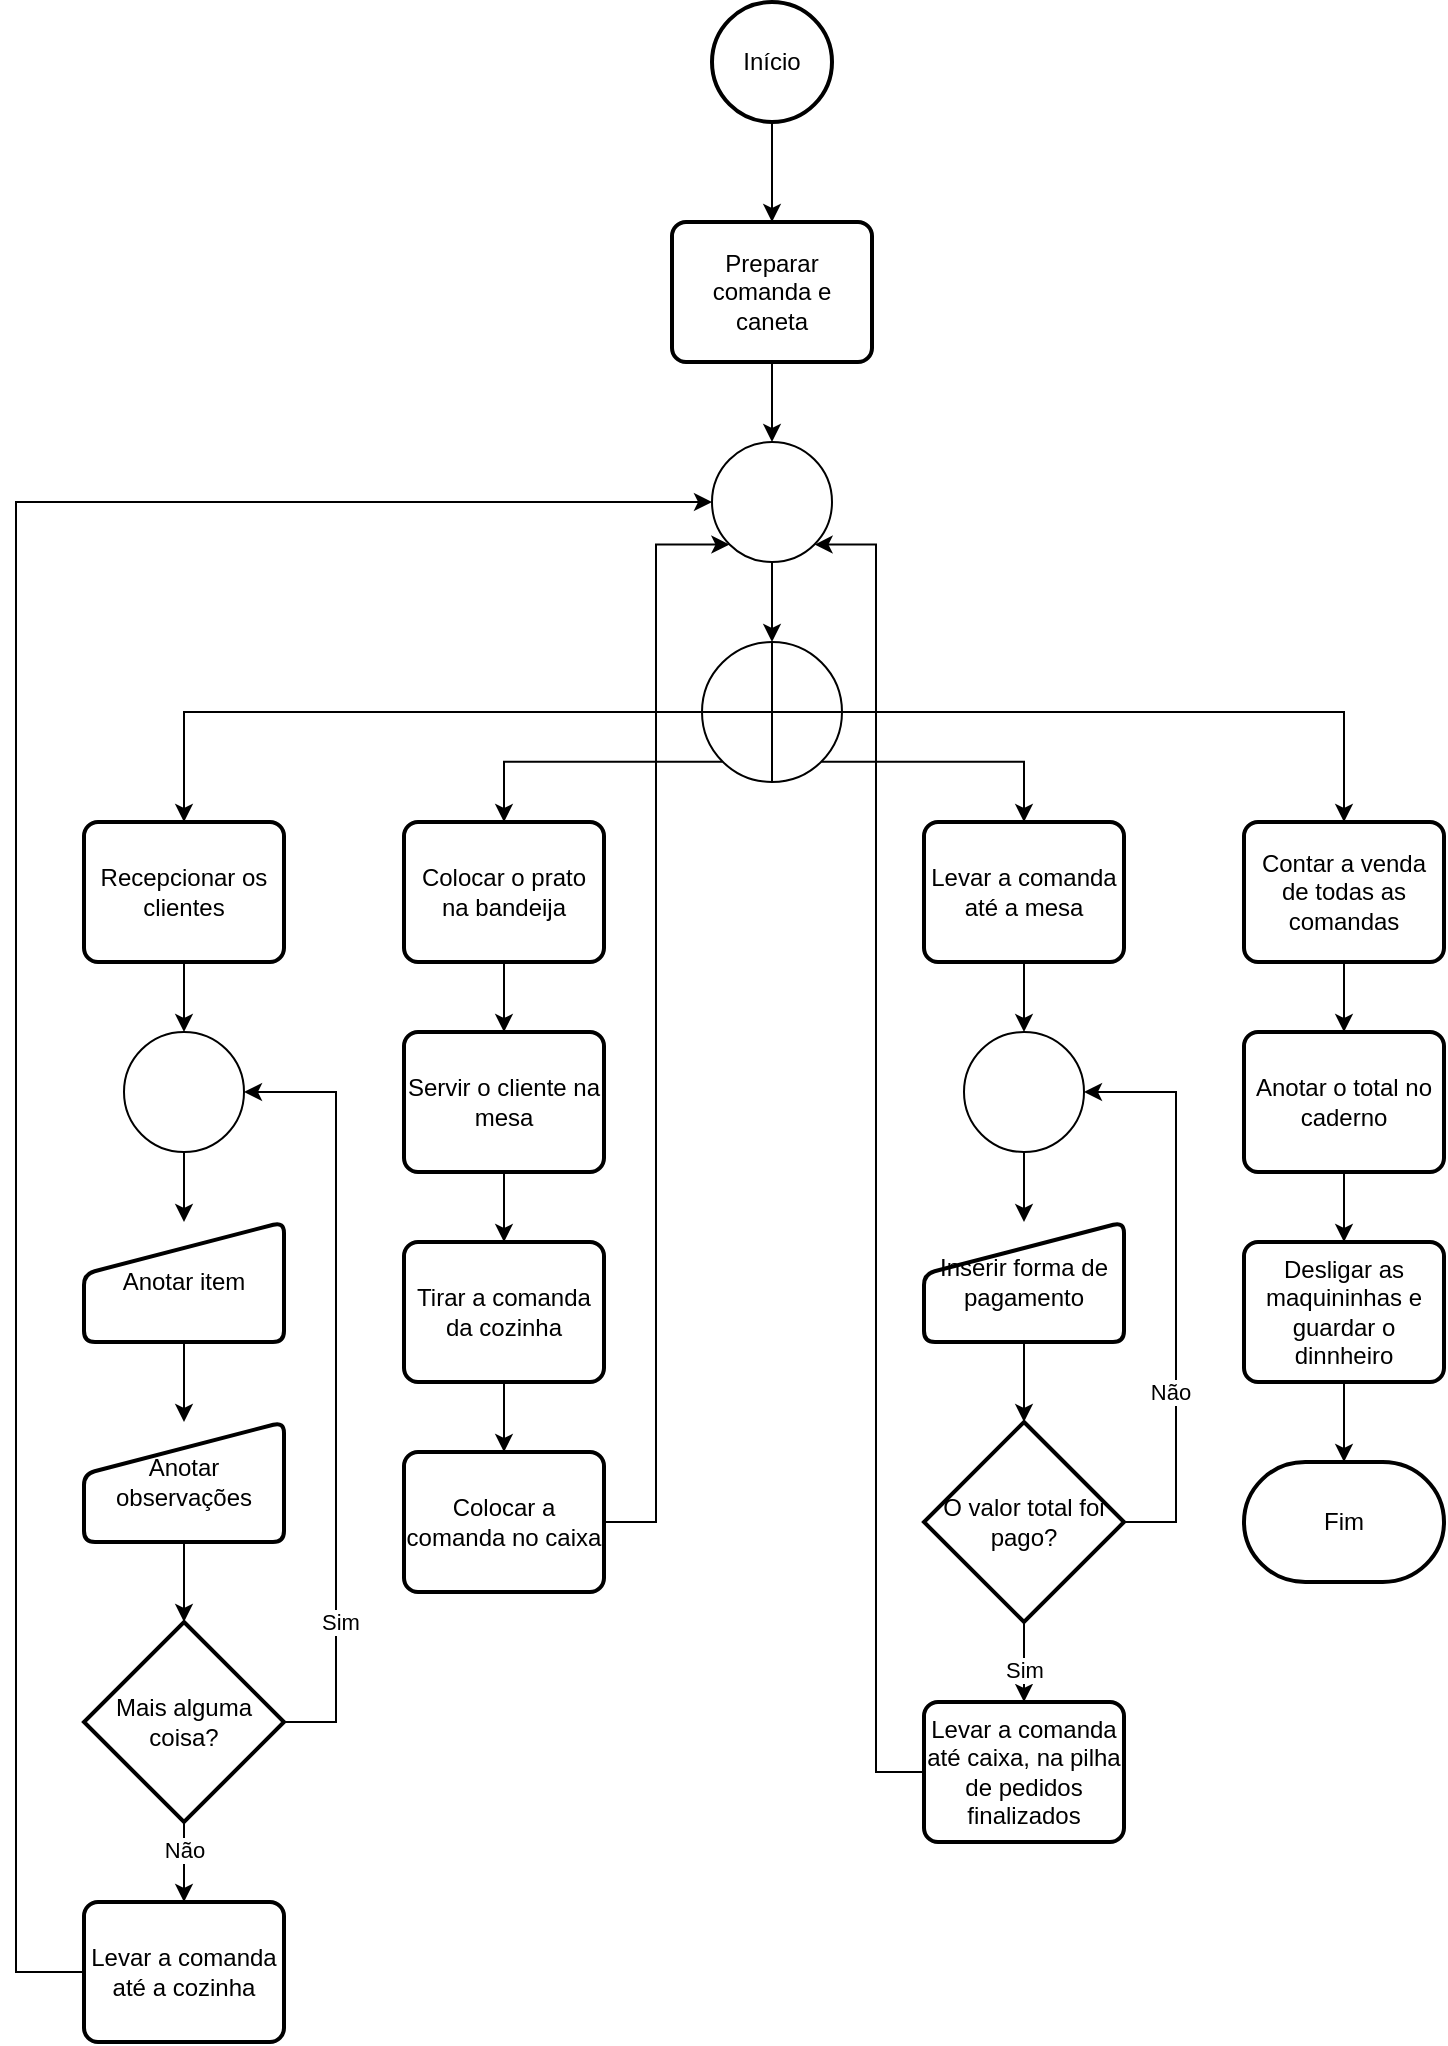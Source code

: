 <mxfile version="21.6.8" type="device">
  <diagram name="Página-1" id="2zAM88ROGKLd5ccScfKj">
    <mxGraphModel dx="1098" dy="640" grid="1" gridSize="10" guides="1" tooltips="1" connect="1" arrows="1" fold="1" page="1" pageScale="1" pageWidth="827" pageHeight="1169" math="0" shadow="0">
      <root>
        <mxCell id="0" />
        <mxCell id="1" parent="0" />
        <mxCell id="xGnC2dNXzSP5wpkSVc2b-43" style="edgeStyle=orthogonalEdgeStyle;rounded=0;orthogonalLoop=1;jettySize=auto;html=1;entryX=0;entryY=0.5;entryDx=0;entryDy=0;entryPerimeter=0;exitX=0;exitY=0.5;exitDx=0;exitDy=0;" parent="1" edge="1">
          <mxGeometry relative="1" as="geometry">
            <mxPoint x="100" y="1090" as="sourcePoint" />
            <Array as="points">
              <mxPoint x="70" y="1090" />
              <mxPoint x="70" y="300" />
            </Array>
          </mxGeometry>
        </mxCell>
        <mxCell id="xGnC2dNXzSP5wpkSVc2b-94" value="" style="edgeStyle=orthogonalEdgeStyle;rounded=0;orthogonalLoop=1;jettySize=auto;html=1;" parent="1" source="xGnC2dNXzSP5wpkSVc2b-68" target="xGnC2dNXzSP5wpkSVc2b-71" edge="1">
          <mxGeometry relative="1" as="geometry" />
        </mxCell>
        <mxCell id="xGnC2dNXzSP5wpkSVc2b-68" value="Início" style="strokeWidth=2;html=1;shape=mxgraph.flowchart.start_2;whiteSpace=wrap;" parent="1" vertex="1">
          <mxGeometry x="388" y="30" width="60" height="60" as="geometry" />
        </mxCell>
        <mxCell id="xGnC2dNXzSP5wpkSVc2b-95" value="" style="edgeStyle=orthogonalEdgeStyle;rounded=0;orthogonalLoop=1;jettySize=auto;html=1;" parent="1" source="xGnC2dNXzSP5wpkSVc2b-71" target="xGnC2dNXzSP5wpkSVc2b-72" edge="1">
          <mxGeometry relative="1" as="geometry" />
        </mxCell>
        <mxCell id="xGnC2dNXzSP5wpkSVc2b-71" value="Preparar comanda e caneta" style="rounded=1;whiteSpace=wrap;html=1;absoluteArcSize=1;arcSize=14;strokeWidth=2;" parent="1" vertex="1">
          <mxGeometry x="368" y="140" width="100" height="70" as="geometry" />
        </mxCell>
        <mxCell id="uNWpAP-MilIybWVpEmcH-2" value="" style="edgeStyle=orthogonalEdgeStyle;rounded=0;orthogonalLoop=1;jettySize=auto;html=1;" edge="1" parent="1" source="xGnC2dNXzSP5wpkSVc2b-72" target="uNWpAP-MilIybWVpEmcH-1">
          <mxGeometry relative="1" as="geometry" />
        </mxCell>
        <mxCell id="xGnC2dNXzSP5wpkSVc2b-72" value="" style="verticalLabelPosition=bottom;verticalAlign=top;html=1;shape=mxgraph.flowchart.on-page_reference;" parent="1" vertex="1">
          <mxGeometry x="388" y="250" width="60" height="60" as="geometry" />
        </mxCell>
        <mxCell id="xGnC2dNXzSP5wpkSVc2b-102" value="" style="edgeStyle=orthogonalEdgeStyle;rounded=0;orthogonalLoop=1;jettySize=auto;html=1;" parent="1" source="xGnC2dNXzSP5wpkSVc2b-74" target="xGnC2dNXzSP5wpkSVc2b-75" edge="1">
          <mxGeometry relative="1" as="geometry" />
        </mxCell>
        <mxCell id="xGnC2dNXzSP5wpkSVc2b-74" value="Recepcionar os clientes" style="rounded=1;whiteSpace=wrap;html=1;absoluteArcSize=1;arcSize=14;strokeWidth=2;" parent="1" vertex="1">
          <mxGeometry x="74" y="440" width="100" height="70" as="geometry" />
        </mxCell>
        <mxCell id="xGnC2dNXzSP5wpkSVc2b-103" value="" style="edgeStyle=orthogonalEdgeStyle;rounded=0;orthogonalLoop=1;jettySize=auto;html=1;" parent="1" source="xGnC2dNXzSP5wpkSVc2b-75" target="xGnC2dNXzSP5wpkSVc2b-76" edge="1">
          <mxGeometry relative="1" as="geometry" />
        </mxCell>
        <mxCell id="xGnC2dNXzSP5wpkSVc2b-75" value="" style="verticalLabelPosition=bottom;verticalAlign=top;html=1;shape=mxgraph.flowchart.on-page_reference;" parent="1" vertex="1">
          <mxGeometry x="94" y="545" width="60" height="60" as="geometry" />
        </mxCell>
        <mxCell id="xGnC2dNXzSP5wpkSVc2b-104" value="" style="edgeStyle=orthogonalEdgeStyle;rounded=0;orthogonalLoop=1;jettySize=auto;html=1;" parent="1" source="xGnC2dNXzSP5wpkSVc2b-76" target="xGnC2dNXzSP5wpkSVc2b-77" edge="1">
          <mxGeometry relative="1" as="geometry" />
        </mxCell>
        <mxCell id="xGnC2dNXzSP5wpkSVc2b-76" value="Anotar item" style="html=1;strokeWidth=2;shape=manualInput;whiteSpace=wrap;rounded=1;size=26;arcSize=11;" parent="1" vertex="1">
          <mxGeometry x="74" y="640" width="100" height="60" as="geometry" />
        </mxCell>
        <mxCell id="xGnC2dNXzSP5wpkSVc2b-105" value="" style="edgeStyle=orthogonalEdgeStyle;rounded=0;orthogonalLoop=1;jettySize=auto;html=1;" parent="1" source="xGnC2dNXzSP5wpkSVc2b-77" target="xGnC2dNXzSP5wpkSVc2b-78" edge="1">
          <mxGeometry relative="1" as="geometry" />
        </mxCell>
        <mxCell id="xGnC2dNXzSP5wpkSVc2b-77" value="Anotar observações" style="html=1;strokeWidth=2;shape=manualInput;whiteSpace=wrap;rounded=1;size=26;arcSize=11;" parent="1" vertex="1">
          <mxGeometry x="74" y="740" width="100" height="60" as="geometry" />
        </mxCell>
        <mxCell id="xGnC2dNXzSP5wpkSVc2b-106" value="" style="edgeStyle=orthogonalEdgeStyle;rounded=0;orthogonalLoop=1;jettySize=auto;html=1;" parent="1" source="xGnC2dNXzSP5wpkSVc2b-78" target="xGnC2dNXzSP5wpkSVc2b-79" edge="1">
          <mxGeometry relative="1" as="geometry" />
        </mxCell>
        <mxCell id="xGnC2dNXzSP5wpkSVc2b-109" value="Não" style="edgeLabel;html=1;align=center;verticalAlign=middle;resizable=0;points=[];" parent="xGnC2dNXzSP5wpkSVc2b-106" vertex="1" connectable="0">
          <mxGeometry x="-0.3" relative="1" as="geometry">
            <mxPoint as="offset" />
          </mxGeometry>
        </mxCell>
        <mxCell id="xGnC2dNXzSP5wpkSVc2b-107" style="edgeStyle=orthogonalEdgeStyle;rounded=0;orthogonalLoop=1;jettySize=auto;html=1;exitX=1;exitY=0.5;exitDx=0;exitDy=0;exitPerimeter=0;entryX=1;entryY=0.5;entryDx=0;entryDy=0;entryPerimeter=0;" parent="1" source="xGnC2dNXzSP5wpkSVc2b-78" target="xGnC2dNXzSP5wpkSVc2b-75" edge="1">
          <mxGeometry relative="1" as="geometry">
            <Array as="points">
              <mxPoint x="200" y="890" />
              <mxPoint x="200" y="575" />
            </Array>
          </mxGeometry>
        </mxCell>
        <mxCell id="xGnC2dNXzSP5wpkSVc2b-108" value="Sim" style="edgeLabel;html=1;align=center;verticalAlign=middle;resizable=0;points=[];" parent="xGnC2dNXzSP5wpkSVc2b-107" vertex="1" connectable="0">
          <mxGeometry x="-0.607" y="-2" relative="1" as="geometry">
            <mxPoint as="offset" />
          </mxGeometry>
        </mxCell>
        <mxCell id="xGnC2dNXzSP5wpkSVc2b-78" value="Mais alguma coisa?" style="strokeWidth=2;html=1;shape=mxgraph.flowchart.decision;whiteSpace=wrap;" parent="1" vertex="1">
          <mxGeometry x="74" y="840" width="100" height="100" as="geometry" />
        </mxCell>
        <mxCell id="xGnC2dNXzSP5wpkSVc2b-110" style="edgeStyle=orthogonalEdgeStyle;rounded=0;orthogonalLoop=1;jettySize=auto;html=1;entryX=0;entryY=0.5;entryDx=0;entryDy=0;entryPerimeter=0;" parent="1" source="xGnC2dNXzSP5wpkSVc2b-79" target="xGnC2dNXzSP5wpkSVc2b-72" edge="1">
          <mxGeometry relative="1" as="geometry">
            <Array as="points">
              <mxPoint x="40" y="1015" />
              <mxPoint x="40" y="280" />
            </Array>
          </mxGeometry>
        </mxCell>
        <mxCell id="xGnC2dNXzSP5wpkSVc2b-79" value="Levar a comanda até a cozinha" style="rounded=1;whiteSpace=wrap;html=1;absoluteArcSize=1;arcSize=14;strokeWidth=2;" parent="1" vertex="1">
          <mxGeometry x="74" y="980" width="100" height="70" as="geometry" />
        </mxCell>
        <mxCell id="xGnC2dNXzSP5wpkSVc2b-111" value="" style="edgeStyle=orthogonalEdgeStyle;rounded=0;orthogonalLoop=1;jettySize=auto;html=1;" parent="1" source="xGnC2dNXzSP5wpkSVc2b-80" target="xGnC2dNXzSP5wpkSVc2b-81" edge="1">
          <mxGeometry relative="1" as="geometry" />
        </mxCell>
        <mxCell id="xGnC2dNXzSP5wpkSVc2b-80" value="Colocar o prato na bandeija" style="rounded=1;whiteSpace=wrap;html=1;absoluteArcSize=1;arcSize=14;strokeWidth=2;" parent="1" vertex="1">
          <mxGeometry x="234" y="440" width="100" height="70" as="geometry" />
        </mxCell>
        <mxCell id="xGnC2dNXzSP5wpkSVc2b-112" value="" style="edgeStyle=orthogonalEdgeStyle;rounded=0;orthogonalLoop=1;jettySize=auto;html=1;" parent="1" source="xGnC2dNXzSP5wpkSVc2b-81" target="xGnC2dNXzSP5wpkSVc2b-82" edge="1">
          <mxGeometry relative="1" as="geometry" />
        </mxCell>
        <mxCell id="xGnC2dNXzSP5wpkSVc2b-81" value="Servir o cliente na mesa" style="rounded=1;whiteSpace=wrap;html=1;absoluteArcSize=1;arcSize=14;strokeWidth=2;" parent="1" vertex="1">
          <mxGeometry x="234" y="545" width="100" height="70" as="geometry" />
        </mxCell>
        <mxCell id="xGnC2dNXzSP5wpkSVc2b-113" value="" style="edgeStyle=orthogonalEdgeStyle;rounded=0;orthogonalLoop=1;jettySize=auto;html=1;" parent="1" source="xGnC2dNXzSP5wpkSVc2b-82" target="xGnC2dNXzSP5wpkSVc2b-83" edge="1">
          <mxGeometry relative="1" as="geometry" />
        </mxCell>
        <mxCell id="xGnC2dNXzSP5wpkSVc2b-82" value="Tirar a comanda da cozinha" style="rounded=1;whiteSpace=wrap;html=1;absoluteArcSize=1;arcSize=14;strokeWidth=2;" parent="1" vertex="1">
          <mxGeometry x="234" y="650" width="100" height="70" as="geometry" />
        </mxCell>
        <mxCell id="xGnC2dNXzSP5wpkSVc2b-114" style="edgeStyle=orthogonalEdgeStyle;rounded=0;orthogonalLoop=1;jettySize=auto;html=1;entryX=0.145;entryY=0.855;entryDx=0;entryDy=0;entryPerimeter=0;" parent="1" source="xGnC2dNXzSP5wpkSVc2b-83" target="xGnC2dNXzSP5wpkSVc2b-72" edge="1">
          <mxGeometry relative="1" as="geometry">
            <Array as="points">
              <mxPoint x="360" y="790" />
              <mxPoint x="360" y="301" />
            </Array>
          </mxGeometry>
        </mxCell>
        <mxCell id="xGnC2dNXzSP5wpkSVc2b-83" value="Colocar a comanda no caixa" style="rounded=1;whiteSpace=wrap;html=1;absoluteArcSize=1;arcSize=14;strokeWidth=2;" parent="1" vertex="1">
          <mxGeometry x="234" y="755" width="100" height="70" as="geometry" />
        </mxCell>
        <mxCell id="xGnC2dNXzSP5wpkSVc2b-115" value="" style="edgeStyle=orthogonalEdgeStyle;rounded=0;orthogonalLoop=1;jettySize=auto;html=1;" parent="1" source="xGnC2dNXzSP5wpkSVc2b-84" target="xGnC2dNXzSP5wpkSVc2b-85" edge="1">
          <mxGeometry relative="1" as="geometry" />
        </mxCell>
        <mxCell id="xGnC2dNXzSP5wpkSVc2b-84" value="Levar a comanda até a mesa" style="rounded=1;whiteSpace=wrap;html=1;absoluteArcSize=1;arcSize=14;strokeWidth=2;" parent="1" vertex="1">
          <mxGeometry x="494" y="440" width="100" height="70" as="geometry" />
        </mxCell>
        <mxCell id="xGnC2dNXzSP5wpkSVc2b-116" value="" style="edgeStyle=orthogonalEdgeStyle;rounded=0;orthogonalLoop=1;jettySize=auto;html=1;" parent="1" source="xGnC2dNXzSP5wpkSVc2b-85" target="xGnC2dNXzSP5wpkSVc2b-86" edge="1">
          <mxGeometry relative="1" as="geometry" />
        </mxCell>
        <mxCell id="xGnC2dNXzSP5wpkSVc2b-85" value="" style="verticalLabelPosition=bottom;verticalAlign=top;html=1;shape=mxgraph.flowchart.on-page_reference;" parent="1" vertex="1">
          <mxGeometry x="514" y="545" width="60" height="60" as="geometry" />
        </mxCell>
        <mxCell id="xGnC2dNXzSP5wpkSVc2b-117" value="" style="edgeStyle=orthogonalEdgeStyle;rounded=0;orthogonalLoop=1;jettySize=auto;html=1;" parent="1" source="xGnC2dNXzSP5wpkSVc2b-86" target="xGnC2dNXzSP5wpkSVc2b-87" edge="1">
          <mxGeometry relative="1" as="geometry" />
        </mxCell>
        <mxCell id="xGnC2dNXzSP5wpkSVc2b-86" value="Inserir forma de pagamento" style="html=1;strokeWidth=2;shape=manualInput;whiteSpace=wrap;rounded=1;size=26;arcSize=11;" parent="1" vertex="1">
          <mxGeometry x="494" y="640" width="100" height="60" as="geometry" />
        </mxCell>
        <mxCell id="xGnC2dNXzSP5wpkSVc2b-118" value="" style="edgeStyle=orthogonalEdgeStyle;rounded=0;orthogonalLoop=1;jettySize=auto;html=1;" parent="1" source="xGnC2dNXzSP5wpkSVc2b-87" target="xGnC2dNXzSP5wpkSVc2b-88" edge="1">
          <mxGeometry relative="1" as="geometry" />
        </mxCell>
        <mxCell id="xGnC2dNXzSP5wpkSVc2b-121" value="Sim" style="edgeLabel;html=1;align=center;verticalAlign=middle;resizable=0;points=[];" parent="xGnC2dNXzSP5wpkSVc2b-118" vertex="1" connectable="0">
          <mxGeometry x="0.2" relative="1" as="geometry">
            <mxPoint as="offset" />
          </mxGeometry>
        </mxCell>
        <mxCell id="xGnC2dNXzSP5wpkSVc2b-119" style="edgeStyle=orthogonalEdgeStyle;rounded=0;orthogonalLoop=1;jettySize=auto;html=1;entryX=1;entryY=0.5;entryDx=0;entryDy=0;entryPerimeter=0;" parent="1" source="xGnC2dNXzSP5wpkSVc2b-87" target="xGnC2dNXzSP5wpkSVc2b-85" edge="1">
          <mxGeometry relative="1" as="geometry">
            <Array as="points">
              <mxPoint x="620" y="790" />
              <mxPoint x="620" y="575" />
            </Array>
          </mxGeometry>
        </mxCell>
        <mxCell id="xGnC2dNXzSP5wpkSVc2b-120" value="Não" style="edgeLabel;html=1;align=center;verticalAlign=middle;resizable=0;points=[];" parent="xGnC2dNXzSP5wpkSVc2b-119" vertex="1" connectable="0">
          <mxGeometry x="-0.366" y="3" relative="1" as="geometry">
            <mxPoint as="offset" />
          </mxGeometry>
        </mxCell>
        <mxCell id="xGnC2dNXzSP5wpkSVc2b-87" value="O valor total foi pago?" style="strokeWidth=2;html=1;shape=mxgraph.flowchart.decision;whiteSpace=wrap;" parent="1" vertex="1">
          <mxGeometry x="494" y="740" width="100" height="100" as="geometry" />
        </mxCell>
        <mxCell id="xGnC2dNXzSP5wpkSVc2b-122" style="edgeStyle=orthogonalEdgeStyle;rounded=0;orthogonalLoop=1;jettySize=auto;html=1;entryX=0.855;entryY=0.855;entryDx=0;entryDy=0;entryPerimeter=0;" parent="1" source="xGnC2dNXzSP5wpkSVc2b-88" target="xGnC2dNXzSP5wpkSVc2b-72" edge="1">
          <mxGeometry relative="1" as="geometry">
            <Array as="points">
              <mxPoint x="470" y="915" />
              <mxPoint x="470" y="301" />
            </Array>
          </mxGeometry>
        </mxCell>
        <mxCell id="xGnC2dNXzSP5wpkSVc2b-88" value="Levar a comanda até caixa, na pilha de pedidos finalizados" style="rounded=1;whiteSpace=wrap;html=1;absoluteArcSize=1;arcSize=14;strokeWidth=2;" parent="1" vertex="1">
          <mxGeometry x="494" y="880" width="100" height="70" as="geometry" />
        </mxCell>
        <mxCell id="xGnC2dNXzSP5wpkSVc2b-123" value="" style="edgeStyle=orthogonalEdgeStyle;rounded=0;orthogonalLoop=1;jettySize=auto;html=1;" parent="1" source="xGnC2dNXzSP5wpkSVc2b-90" target="xGnC2dNXzSP5wpkSVc2b-91" edge="1">
          <mxGeometry relative="1" as="geometry" />
        </mxCell>
        <mxCell id="xGnC2dNXzSP5wpkSVc2b-90" value="Contar a venda de todas as comandas" style="rounded=1;whiteSpace=wrap;html=1;absoluteArcSize=1;arcSize=14;strokeWidth=2;" parent="1" vertex="1">
          <mxGeometry x="654" y="440" width="100" height="70" as="geometry" />
        </mxCell>
        <mxCell id="xGnC2dNXzSP5wpkSVc2b-124" value="" style="edgeStyle=orthogonalEdgeStyle;rounded=0;orthogonalLoop=1;jettySize=auto;html=1;" parent="1" source="xGnC2dNXzSP5wpkSVc2b-91" target="xGnC2dNXzSP5wpkSVc2b-92" edge="1">
          <mxGeometry relative="1" as="geometry" />
        </mxCell>
        <mxCell id="xGnC2dNXzSP5wpkSVc2b-91" value="Anotar o total no caderno" style="rounded=1;whiteSpace=wrap;html=1;absoluteArcSize=1;arcSize=14;strokeWidth=2;" parent="1" vertex="1">
          <mxGeometry x="654" y="545" width="100" height="70" as="geometry" />
        </mxCell>
        <mxCell id="xGnC2dNXzSP5wpkSVc2b-125" value="" style="edgeStyle=orthogonalEdgeStyle;rounded=0;orthogonalLoop=1;jettySize=auto;html=1;" parent="1" source="xGnC2dNXzSP5wpkSVc2b-92" target="xGnC2dNXzSP5wpkSVc2b-93" edge="1">
          <mxGeometry relative="1" as="geometry" />
        </mxCell>
        <mxCell id="xGnC2dNXzSP5wpkSVc2b-92" value="Desligar as maquininhas e guardar o dinnheiro" style="rounded=1;whiteSpace=wrap;html=1;absoluteArcSize=1;arcSize=14;strokeWidth=2;" parent="1" vertex="1">
          <mxGeometry x="654" y="650" width="100" height="70" as="geometry" />
        </mxCell>
        <mxCell id="xGnC2dNXzSP5wpkSVc2b-93" value="Fim" style="strokeWidth=2;html=1;shape=mxgraph.flowchart.terminator;whiteSpace=wrap;" parent="1" vertex="1">
          <mxGeometry x="654" y="760" width="100" height="60" as="geometry" />
        </mxCell>
        <mxCell id="uNWpAP-MilIybWVpEmcH-3" style="edgeStyle=orthogonalEdgeStyle;rounded=0;orthogonalLoop=1;jettySize=auto;html=1;exitX=0;exitY=0.5;exitDx=0;exitDy=0;exitPerimeter=0;entryX=0.5;entryY=0;entryDx=0;entryDy=0;" edge="1" parent="1" source="uNWpAP-MilIybWVpEmcH-1" target="xGnC2dNXzSP5wpkSVc2b-74">
          <mxGeometry relative="1" as="geometry" />
        </mxCell>
        <mxCell id="uNWpAP-MilIybWVpEmcH-4" style="edgeStyle=orthogonalEdgeStyle;rounded=0;orthogonalLoop=1;jettySize=auto;html=1;entryX=0.5;entryY=0;entryDx=0;entryDy=0;" edge="1" parent="1" source="uNWpAP-MilIybWVpEmcH-1" target="xGnC2dNXzSP5wpkSVc2b-90">
          <mxGeometry relative="1" as="geometry" />
        </mxCell>
        <mxCell id="uNWpAP-MilIybWVpEmcH-5" style="edgeStyle=orthogonalEdgeStyle;rounded=0;orthogonalLoop=1;jettySize=auto;html=1;exitX=0.145;exitY=0.855;exitDx=0;exitDy=0;exitPerimeter=0;entryX=0.5;entryY=0;entryDx=0;entryDy=0;" edge="1" parent="1" source="uNWpAP-MilIybWVpEmcH-1" target="xGnC2dNXzSP5wpkSVc2b-80">
          <mxGeometry relative="1" as="geometry" />
        </mxCell>
        <mxCell id="uNWpAP-MilIybWVpEmcH-6" style="edgeStyle=orthogonalEdgeStyle;rounded=0;orthogonalLoop=1;jettySize=auto;html=1;exitX=0.855;exitY=0.855;exitDx=0;exitDy=0;exitPerimeter=0;entryX=0.5;entryY=0;entryDx=0;entryDy=0;" edge="1" parent="1" source="uNWpAP-MilIybWVpEmcH-1" target="xGnC2dNXzSP5wpkSVc2b-84">
          <mxGeometry relative="1" as="geometry" />
        </mxCell>
        <mxCell id="uNWpAP-MilIybWVpEmcH-1" value="" style="verticalLabelPosition=bottom;verticalAlign=top;html=1;shape=mxgraph.flowchart.summing_function;" vertex="1" parent="1">
          <mxGeometry x="383" y="350" width="70" height="70" as="geometry" />
        </mxCell>
      </root>
    </mxGraphModel>
  </diagram>
</mxfile>

